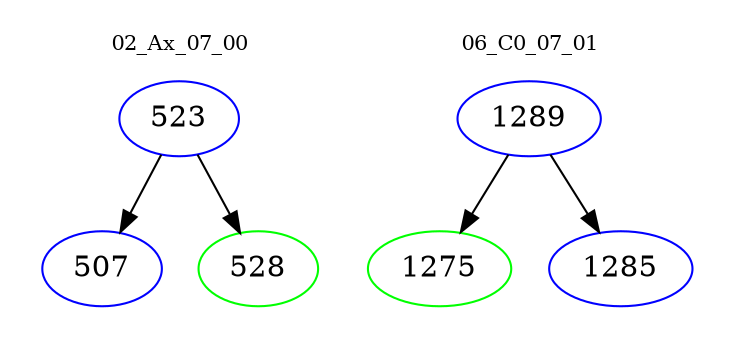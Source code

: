 digraph{
subgraph cluster_0 {
color = white
label = "02_Ax_07_00";
fontsize=10;
T0_523 [label="523", color="blue"]
T0_523 -> T0_507 [color="black"]
T0_507 [label="507", color="blue"]
T0_523 -> T0_528 [color="black"]
T0_528 [label="528", color="green"]
}
subgraph cluster_1 {
color = white
label = "06_C0_07_01";
fontsize=10;
T1_1289 [label="1289", color="blue"]
T1_1289 -> T1_1275 [color="black"]
T1_1275 [label="1275", color="green"]
T1_1289 -> T1_1285 [color="black"]
T1_1285 [label="1285", color="blue"]
}
}
